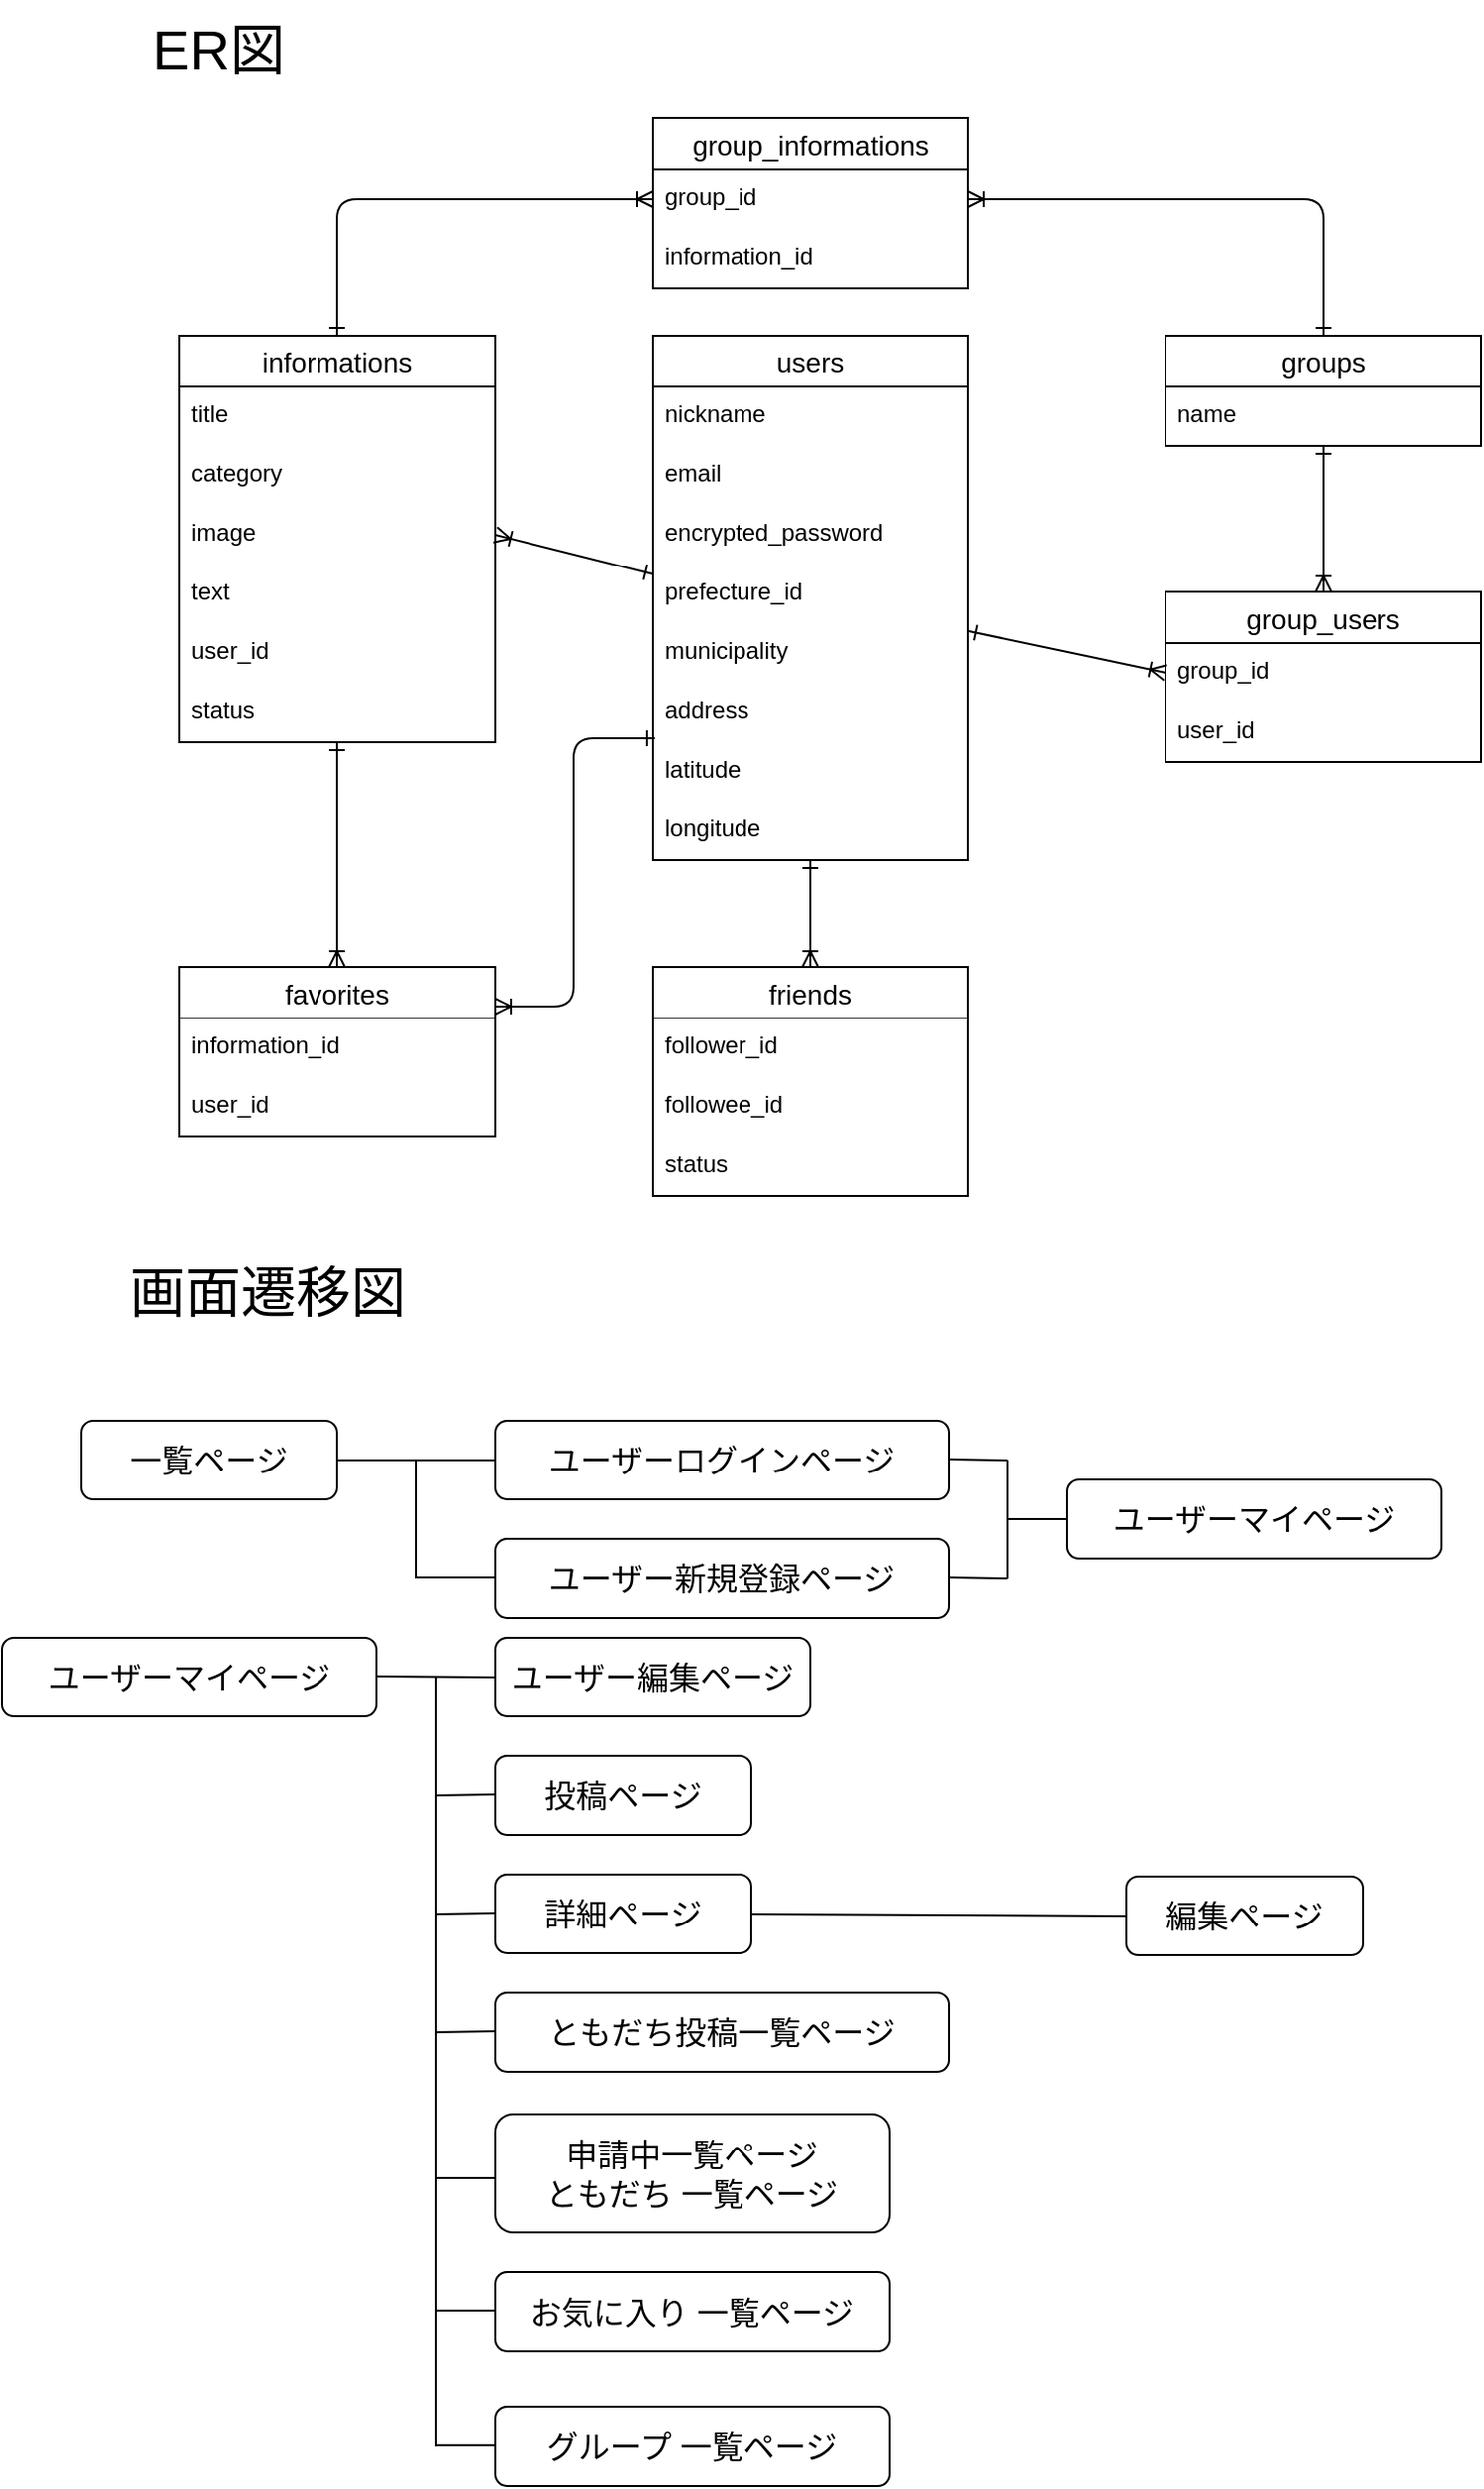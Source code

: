 <mxfile>
    <diagram id="uZUIB_KyGg7wfg-xImep" name="ページ1">
        <mxGraphModel dx="624" dy="800" grid="1" gridSize="10" guides="1" tooltips="1" connect="1" arrows="1" fold="1" page="1" pageScale="1" pageWidth="827" pageHeight="1169" math="0" shadow="0">
            <root>
                <mxCell id="0"/>
                <mxCell id="1" parent="0"/>
                <mxCell id="2" value="informations" style="swimlane;fontStyle=0;childLayout=stackLayout;horizontal=1;startSize=26;horizontalStack=0;resizeParent=1;resizeParentMax=0;resizeLast=0;collapsible=1;marginBottom=0;align=center;fontSize=14;" parent="1" vertex="1">
                    <mxGeometry x="120" y="250" width="160" height="206" as="geometry"/>
                </mxCell>
                <mxCell id="3" value="title" style="text;strokeColor=none;fillColor=none;spacingLeft=4;spacingRight=4;overflow=hidden;rotatable=0;points=[[0,0.5],[1,0.5]];portConstraint=eastwest;fontSize=12;" parent="2" vertex="1">
                    <mxGeometry y="26" width="160" height="30" as="geometry"/>
                </mxCell>
                <mxCell id="4" value="category" style="text;strokeColor=none;fillColor=none;spacingLeft=4;spacingRight=4;overflow=hidden;rotatable=0;points=[[0,0.5],[1,0.5]];portConstraint=eastwest;fontSize=12;" parent="2" vertex="1">
                    <mxGeometry y="56" width="160" height="30" as="geometry"/>
                </mxCell>
                <mxCell id="5" value="image" style="text;strokeColor=none;fillColor=none;spacingLeft=4;spacingRight=4;overflow=hidden;rotatable=0;points=[[0,0.5],[1,0.5]];portConstraint=eastwest;fontSize=12;" parent="2" vertex="1">
                    <mxGeometry y="86" width="160" height="30" as="geometry"/>
                </mxCell>
                <mxCell id="18" value="text" style="text;strokeColor=none;fillColor=none;spacingLeft=4;spacingRight=4;overflow=hidden;rotatable=0;points=[[0,0.5],[1,0.5]];portConstraint=eastwest;fontSize=12;" parent="2" vertex="1">
                    <mxGeometry y="116" width="160" height="30" as="geometry"/>
                </mxCell>
                <mxCell id="69" value="user_id" style="text;strokeColor=none;fillColor=none;spacingLeft=4;spacingRight=4;overflow=hidden;rotatable=0;points=[[0,0.5],[1,0.5]];portConstraint=eastwest;fontSize=12;" vertex="1" parent="2">
                    <mxGeometry y="146" width="160" height="30" as="geometry"/>
                </mxCell>
                <mxCell id="77" value="status" style="text;strokeColor=none;fillColor=none;spacingLeft=4;spacingRight=4;overflow=hidden;rotatable=0;points=[[0,0.5],[1,0.5]];portConstraint=eastwest;fontSize=12;" vertex="1" parent="2">
                    <mxGeometry y="176" width="160" height="30" as="geometry"/>
                </mxCell>
                <mxCell id="10" value="users" style="swimlane;fontStyle=0;childLayout=stackLayout;horizontal=1;startSize=26;horizontalStack=0;resizeParent=1;resizeParentMax=0;resizeLast=0;collapsible=1;marginBottom=0;align=center;fontSize=14;" parent="1" vertex="1">
                    <mxGeometry x="360" y="250" width="160" height="266" as="geometry"/>
                </mxCell>
                <mxCell id="11" value="nickname" style="text;strokeColor=none;fillColor=none;spacingLeft=4;spacingRight=4;overflow=hidden;rotatable=0;points=[[0,0.5],[1,0.5]];portConstraint=eastwest;fontSize=12;" parent="10" vertex="1">
                    <mxGeometry y="26" width="160" height="30" as="geometry"/>
                </mxCell>
                <mxCell id="12" value="email" style="text;strokeColor=none;fillColor=none;spacingLeft=4;spacingRight=4;overflow=hidden;rotatable=0;points=[[0,0.5],[1,0.5]];portConstraint=eastwest;fontSize=12;" parent="10" vertex="1">
                    <mxGeometry y="56" width="160" height="30" as="geometry"/>
                </mxCell>
                <mxCell id="13" value="encrypted_password" style="text;strokeColor=none;fillColor=none;spacingLeft=4;spacingRight=4;overflow=hidden;rotatable=0;points=[[0,0.5],[1,0.5]];portConstraint=eastwest;fontSize=12;" parent="10" vertex="1">
                    <mxGeometry y="86" width="160" height="30" as="geometry"/>
                </mxCell>
                <mxCell id="20" value="prefecture_id" style="text;strokeColor=none;fillColor=none;spacingLeft=4;spacingRight=4;overflow=hidden;rotatable=0;points=[[0,0.5],[1,0.5]];portConstraint=eastwest;fontSize=12;" parent="10" vertex="1">
                    <mxGeometry y="116" width="160" height="30" as="geometry"/>
                </mxCell>
                <mxCell id="22" value="municipality" style="text;strokeColor=none;fillColor=none;spacingLeft=4;spacingRight=4;overflow=hidden;rotatable=0;points=[[0,0.5],[1,0.5]];portConstraint=eastwest;fontSize=12;" parent="10" vertex="1">
                    <mxGeometry y="146" width="160" height="30" as="geometry"/>
                </mxCell>
                <mxCell id="21" value="address" style="text;strokeColor=none;fillColor=none;spacingLeft=4;spacingRight=4;overflow=hidden;rotatable=0;points=[[0,0.5],[1,0.5]];portConstraint=eastwest;fontSize=12;" parent="10" vertex="1">
                    <mxGeometry y="176" width="160" height="30" as="geometry"/>
                </mxCell>
                <mxCell id="67" value="latitude" style="text;strokeColor=none;fillColor=none;spacingLeft=4;spacingRight=4;overflow=hidden;rotatable=0;points=[[0,0.5],[1,0.5]];portConstraint=eastwest;fontSize=12;" vertex="1" parent="10">
                    <mxGeometry y="206" width="160" height="30" as="geometry"/>
                </mxCell>
                <mxCell id="68" value="longitude" style="text;strokeColor=none;fillColor=none;spacingLeft=4;spacingRight=4;overflow=hidden;rotatable=0;points=[[0,0.5],[1,0.5]];portConstraint=eastwest;fontSize=12;" vertex="1" parent="10">
                    <mxGeometry y="236" width="160" height="30" as="geometry"/>
                </mxCell>
                <mxCell id="14" value="friends" style="swimlane;fontStyle=0;childLayout=stackLayout;horizontal=1;startSize=26;horizontalStack=0;resizeParent=1;resizeParentMax=0;resizeLast=0;collapsible=1;marginBottom=0;align=center;fontSize=14;" parent="1" vertex="1">
                    <mxGeometry x="360" y="570" width="160" height="116" as="geometry"/>
                </mxCell>
                <mxCell id="15" value="follower_id" style="text;strokeColor=none;fillColor=none;spacingLeft=4;spacingRight=4;overflow=hidden;rotatable=0;points=[[0,0.5],[1,0.5]];portConstraint=eastwest;fontSize=12;" parent="14" vertex="1">
                    <mxGeometry y="26" width="160" height="30" as="geometry"/>
                </mxCell>
                <mxCell id="16" value="followee_id" style="text;strokeColor=none;fillColor=none;spacingLeft=4;spacingRight=4;overflow=hidden;rotatable=0;points=[[0,0.5],[1,0.5]];portConstraint=eastwest;fontSize=12;" parent="14" vertex="1">
                    <mxGeometry y="56" width="160" height="30" as="geometry"/>
                </mxCell>
                <mxCell id="83" value="status" style="text;strokeColor=none;fillColor=none;spacingLeft=4;spacingRight=4;overflow=hidden;rotatable=0;points=[[0,0.5],[1,0.5]];portConstraint=eastwest;fontSize=12;" vertex="1" parent="14">
                    <mxGeometry y="86" width="160" height="30" as="geometry"/>
                </mxCell>
                <mxCell id="23" value="groups" style="swimlane;fontStyle=0;childLayout=stackLayout;horizontal=1;startSize=26;horizontalStack=0;resizeParent=1;resizeParentMax=0;resizeLast=0;collapsible=1;marginBottom=0;align=center;fontSize=14;" parent="1" vertex="1">
                    <mxGeometry x="620" y="250" width="160" height="56" as="geometry"/>
                </mxCell>
                <mxCell id="24" value="name" style="text;strokeColor=none;fillColor=none;spacingLeft=4;spacingRight=4;overflow=hidden;rotatable=0;points=[[0,0.5],[1,0.5]];portConstraint=eastwest;fontSize=12;" parent="23" vertex="1">
                    <mxGeometry y="26" width="160" height="30" as="geometry"/>
                </mxCell>
                <mxCell id="28" style="html=1;exitX=1;exitY=0.5;exitDx=0;exitDy=0;startArrow=ERoneToMany;startFill=0;endArrow=ERone;endFill=0;entryX=0;entryY=0.167;entryDx=0;entryDy=0;entryPerimeter=0;" parent="1" source="5" target="20" edge="1">
                    <mxGeometry relative="1" as="geometry">
                        <mxPoint x="360" y="391" as="targetPoint"/>
                    </mxGeometry>
                </mxCell>
                <mxCell id="29" style="edgeStyle=orthogonalEdgeStyle;html=1;startArrow=ERoneToMany;startFill=0;endArrow=ERone;endFill=0;" parent="1" source="14" target="10" edge="1">
                    <mxGeometry relative="1" as="geometry">
                        <mxPoint x="440" y="510" as="targetPoint"/>
                        <Array as="points">
                            <mxPoint x="440" y="530"/>
                            <mxPoint x="440" y="530"/>
                        </Array>
                    </mxGeometry>
                </mxCell>
                <mxCell id="39" style="edgeStyle=orthogonalEdgeStyle;html=1;startArrow=ERoneToMany;startFill=0;endArrow=ERone;endFill=0;" parent="1" source="34" target="2" edge="1">
                    <mxGeometry relative="1" as="geometry">
                        <Array as="points">
                            <mxPoint x="200" y="530"/>
                        </Array>
                    </mxGeometry>
                </mxCell>
                <mxCell id="34" value="favorites" style="swimlane;fontStyle=0;childLayout=stackLayout;horizontal=1;startSize=26;horizontalStack=0;resizeParent=1;resizeParentMax=0;resizeLast=0;collapsible=1;marginBottom=0;align=center;fontSize=14;" parent="1" vertex="1">
                    <mxGeometry x="120" y="570" width="160" height="86" as="geometry"/>
                </mxCell>
                <mxCell id="35" value="information_id" style="text;strokeColor=none;fillColor=none;spacingLeft=4;spacingRight=4;overflow=hidden;rotatable=0;points=[[0,0.5],[1,0.5]];portConstraint=eastwest;fontSize=12;" parent="34" vertex="1">
                    <mxGeometry y="26" width="160" height="30" as="geometry"/>
                </mxCell>
                <mxCell id="66" value="user_id" style="text;strokeColor=none;fillColor=none;spacingLeft=4;spacingRight=4;overflow=hidden;rotatable=0;points=[[0,0.5],[1,0.5]];portConstraint=eastwest;fontSize=12;" vertex="1" parent="34">
                    <mxGeometry y="56" width="160" height="30" as="geometry"/>
                </mxCell>
                <mxCell id="40" value="一覧ページ" style="rounded=1;whiteSpace=wrap;html=1;fontSize=16;" parent="1" vertex="1">
                    <mxGeometry x="70" y="800" width="130" height="40" as="geometry"/>
                </mxCell>
                <mxCell id="41" value="ER図" style="text;html=1;strokeColor=none;fillColor=none;align=center;verticalAlign=middle;whiteSpace=wrap;rounded=0;fontSize=28;" parent="1" vertex="1">
                    <mxGeometry x="80" y="80" width="120" height="50" as="geometry"/>
                </mxCell>
                <mxCell id="42" value="画面遷移図" style="text;html=1;strokeColor=none;fillColor=none;align=center;verticalAlign=middle;whiteSpace=wrap;rounded=0;fontSize=28;" parent="1" vertex="1">
                    <mxGeometry x="70" y="710" width="190" height="50" as="geometry"/>
                </mxCell>
                <mxCell id="43" value="詳細ページ" style="rounded=1;whiteSpace=wrap;html=1;fontSize=16;" parent="1" vertex="1">
                    <mxGeometry x="280" y="1030" width="130" height="40" as="geometry"/>
                </mxCell>
                <mxCell id="44" value="申請中一覧ページ&lt;br&gt;ともだち 一覧ページ" style="rounded=1;whiteSpace=wrap;html=1;fontSize=16;" parent="1" vertex="1">
                    <mxGeometry x="280" y="1151.5" width="200" height="60" as="geometry"/>
                </mxCell>
                <mxCell id="46" value="投稿ページ" style="rounded=1;whiteSpace=wrap;html=1;fontSize=16;" parent="1" vertex="1">
                    <mxGeometry x="280" y="970" width="130" height="40" as="geometry"/>
                </mxCell>
                <mxCell id="47" value="ユーザーマイページ" style="rounded=1;whiteSpace=wrap;html=1;fontSize=16;" parent="1" vertex="1">
                    <mxGeometry x="570" y="830" width="190" height="40" as="geometry"/>
                </mxCell>
                <mxCell id="48" value="ユーザー新規登録ページ" style="rounded=1;whiteSpace=wrap;html=1;fontSize=16;" parent="1" vertex="1">
                    <mxGeometry x="280" y="860" width="230" height="40" as="geometry"/>
                </mxCell>
                <mxCell id="49" value="ユーザーログインページ" style="rounded=1;whiteSpace=wrap;html=1;fontSize=16;" parent="1" vertex="1">
                    <mxGeometry x="280" y="800" width="230" height="40" as="geometry"/>
                </mxCell>
                <mxCell id="50" value="お気に入り 一覧ページ" style="rounded=1;whiteSpace=wrap;html=1;fontSize=16;" parent="1" vertex="1">
                    <mxGeometry x="280" y="1231.5" width="200" height="40" as="geometry"/>
                </mxCell>
                <mxCell id="51" value="編集ページ" style="rounded=1;whiteSpace=wrap;html=1;fontSize=16;" parent="1" vertex="1">
                    <mxGeometry x="600" y="1031" width="120" height="40" as="geometry"/>
                </mxCell>
                <mxCell id="53" value="" style="endArrow=none;html=1;fontSize=16;exitX=1;exitY=0.5;exitDx=0;exitDy=0;entryX=0;entryY=0.5;entryDx=0;entryDy=0;" parent="1" source="40" target="49" edge="1">
                    <mxGeometry width="50" height="50" relative="1" as="geometry">
                        <mxPoint x="430" y="990" as="sourcePoint"/>
                        <mxPoint x="480" y="940" as="targetPoint"/>
                    </mxGeometry>
                </mxCell>
                <mxCell id="54" value="" style="endArrow=none;html=1;fontSize=16;entryX=0;entryY=0.667;entryDx=0;entryDy=0;entryPerimeter=0;" parent="1" edge="1">
                    <mxGeometry width="50" height="50" relative="1" as="geometry">
                        <mxPoint x="250" y="1184" as="sourcePoint"/>
                        <mxPoint x="280" y="1183.52" as="targetPoint"/>
                        <Array as="points">
                            <mxPoint x="280" y="1184"/>
                        </Array>
                    </mxGeometry>
                </mxCell>
                <mxCell id="55" value="" style="endArrow=none;html=1;fontSize=16;exitX=1;exitY=0.5;exitDx=0;exitDy=0;entryX=0;entryY=0.5;entryDx=0;entryDy=0;" parent="1" source="43" target="51" edge="1">
                    <mxGeometry width="50" height="50" relative="1" as="geometry">
                        <mxPoint x="440" y="1009" as="sourcePoint"/>
                        <mxPoint x="490" y="959" as="targetPoint"/>
                    </mxGeometry>
                </mxCell>
                <mxCell id="58" value="" style="endArrow=none;html=1;fontSize=16;" parent="1" edge="1">
                    <mxGeometry width="50" height="50" relative="1" as="geometry">
                        <mxPoint x="250" y="1251" as="sourcePoint"/>
                        <mxPoint x="280" y="1251" as="targetPoint"/>
                    </mxGeometry>
                </mxCell>
                <mxCell id="61" value="" style="endArrow=none;html=1;fontSize=16;" parent="1" edge="1">
                    <mxGeometry width="50" height="50" relative="1" as="geometry">
                        <mxPoint x="240" y="880" as="sourcePoint"/>
                        <mxPoint x="240" y="820" as="targetPoint"/>
                    </mxGeometry>
                </mxCell>
                <mxCell id="62" value="" style="endArrow=none;html=1;fontSize=16;" parent="1" edge="1">
                    <mxGeometry width="50" height="50" relative="1" as="geometry">
                        <mxPoint x="240" y="879.5" as="sourcePoint"/>
                        <mxPoint x="280" y="879.5" as="targetPoint"/>
                    </mxGeometry>
                </mxCell>
                <mxCell id="64" value="" style="endArrow=none;html=1;fontSize=16;" parent="1" edge="1">
                    <mxGeometry width="50" height="50" relative="1" as="geometry">
                        <mxPoint x="250" y="990" as="sourcePoint"/>
                        <mxPoint x="280" y="989.5" as="targetPoint"/>
                    </mxGeometry>
                </mxCell>
                <mxCell id="65" value="" style="endArrow=none;html=1;fontSize=16;" parent="1" edge="1">
                    <mxGeometry width="50" height="50" relative="1" as="geometry">
                        <mxPoint x="250" y="1050" as="sourcePoint"/>
                        <mxPoint x="280" y="1049.5" as="targetPoint"/>
                    </mxGeometry>
                </mxCell>
                <mxCell id="70" style="edgeStyle=orthogonalEdgeStyle;html=1;exitX=0.006;exitY=-0.067;exitDx=0;exitDy=0;exitPerimeter=0;startArrow=ERone;startFill=0;endArrow=ERoneToMany;endFill=0;" edge="1" parent="1" source="67" target="34">
                    <mxGeometry relative="1" as="geometry">
                        <mxPoint x="320" y="570" as="sourcePoint"/>
                        <Array as="points">
                            <mxPoint x="320" y="454"/>
                            <mxPoint x="320" y="590"/>
                        </Array>
                    </mxGeometry>
                </mxCell>
                <mxCell id="71" value="group_users" style="swimlane;fontStyle=0;childLayout=stackLayout;horizontal=1;startSize=26;horizontalStack=0;resizeParent=1;resizeParentMax=0;resizeLast=0;collapsible=1;marginBottom=0;align=center;fontSize=14;" vertex="1" parent="1">
                    <mxGeometry x="620" y="380" width="160" height="86" as="geometry"/>
                </mxCell>
                <mxCell id="72" value="group_id" style="text;strokeColor=none;fillColor=none;spacingLeft=4;spacingRight=4;overflow=hidden;rotatable=0;points=[[0,0.5],[1,0.5]];portConstraint=eastwest;fontSize=12;" vertex="1" parent="71">
                    <mxGeometry y="26" width="160" height="30" as="geometry"/>
                </mxCell>
                <mxCell id="73" value="user_id" style="text;strokeColor=none;fillColor=none;spacingLeft=4;spacingRight=4;overflow=hidden;rotatable=0;points=[[0,0.5],[1,0.5]];portConstraint=eastwest;fontSize=12;" vertex="1" parent="71">
                    <mxGeometry y="56" width="160" height="30" as="geometry"/>
                </mxCell>
                <mxCell id="75" style="edgeStyle=none;html=1;startArrow=ERone;startFill=0;endArrow=ERoneToMany;endFill=0;" edge="1" parent="1" source="24" target="71">
                    <mxGeometry relative="1" as="geometry"/>
                </mxCell>
                <mxCell id="76" style="edgeStyle=none;html=1;startArrow=ERoneToMany;startFill=0;endArrow=ERone;endFill=0;exitX=0;exitY=0.5;exitDx=0;exitDy=0;" edge="1" parent="1" source="72" target="10">
                    <mxGeometry relative="1" as="geometry"/>
                </mxCell>
                <mxCell id="78" value="group_informations" style="swimlane;fontStyle=0;childLayout=stackLayout;horizontal=1;startSize=26;horizontalStack=0;resizeParent=1;resizeParentMax=0;resizeLast=0;collapsible=1;marginBottom=0;align=center;fontSize=14;" vertex="1" parent="1">
                    <mxGeometry x="360" y="140" width="160" height="86" as="geometry"/>
                </mxCell>
                <mxCell id="79" value="group_id" style="text;strokeColor=none;fillColor=none;spacingLeft=4;spacingRight=4;overflow=hidden;rotatable=0;points=[[0,0.5],[1,0.5]];portConstraint=eastwest;fontSize=12;" vertex="1" parent="78">
                    <mxGeometry y="26" width="160" height="30" as="geometry"/>
                </mxCell>
                <mxCell id="80" value="information_id" style="text;strokeColor=none;fillColor=none;spacingLeft=4;spacingRight=4;overflow=hidden;rotatable=0;points=[[0,0.5],[1,0.5]];portConstraint=eastwest;fontSize=12;" vertex="1" parent="78">
                    <mxGeometry y="56" width="160" height="30" as="geometry"/>
                </mxCell>
                <mxCell id="81" style="edgeStyle=orthogonalEdgeStyle;html=1;startArrow=ERoneToMany;startFill=0;endArrow=ERone;endFill=0;entryX=0.5;entryY=0;entryDx=0;entryDy=0;" edge="1" parent="1" source="79" target="23">
                    <mxGeometry relative="1" as="geometry">
                        <mxPoint x="700" y="240" as="targetPoint"/>
                    </mxGeometry>
                </mxCell>
                <mxCell id="82" style="edgeStyle=orthogonalEdgeStyle;html=1;startArrow=ERoneToMany;startFill=0;endArrow=ERone;endFill=0;entryX=0.5;entryY=0;entryDx=0;entryDy=0;" edge="1" parent="1" source="79" target="2">
                    <mxGeometry relative="1" as="geometry">
                        <mxPoint x="200" y="181" as="targetPoint"/>
                    </mxGeometry>
                </mxCell>
                <mxCell id="84" value="ともだち投稿一覧ページ" style="rounded=1;whiteSpace=wrap;html=1;fontSize=16;" vertex="1" parent="1">
                    <mxGeometry x="280" y="1090" width="230" height="40" as="geometry"/>
                </mxCell>
                <mxCell id="85" value="" style="endArrow=none;html=1;fontSize=16;" edge="1" parent="1">
                    <mxGeometry width="50" height="50" relative="1" as="geometry">
                        <mxPoint x="250" y="1110" as="sourcePoint"/>
                        <mxPoint x="280" y="1109.5" as="targetPoint"/>
                    </mxGeometry>
                </mxCell>
                <mxCell id="87" value="" style="endArrow=none;html=1;fontSize=16;exitX=1;exitY=0.5;exitDx=0;exitDy=0;" edge="1" parent="1">
                    <mxGeometry width="50" height="50" relative="1" as="geometry">
                        <mxPoint x="540" y="850" as="sourcePoint"/>
                        <mxPoint x="570" y="850" as="targetPoint"/>
                    </mxGeometry>
                </mxCell>
                <mxCell id="88" value="" style="endArrow=none;html=1;fontSize=16;" edge="1" parent="1">
                    <mxGeometry width="50" height="50" relative="1" as="geometry">
                        <mxPoint x="540" y="880" as="sourcePoint"/>
                        <mxPoint x="540" y="820" as="targetPoint"/>
                    </mxGeometry>
                </mxCell>
                <mxCell id="89" value="" style="endArrow=none;html=1;fontSize=16;exitX=1;exitY=0.5;exitDx=0;exitDy=0;" edge="1" parent="1">
                    <mxGeometry width="50" height="50" relative="1" as="geometry">
                        <mxPoint x="510" y="819.5" as="sourcePoint"/>
                        <mxPoint x="540" y="820" as="targetPoint"/>
                    </mxGeometry>
                </mxCell>
                <mxCell id="90" value="" style="endArrow=none;html=1;fontSize=16;" edge="1" parent="1">
                    <mxGeometry width="50" height="50" relative="1" as="geometry">
                        <mxPoint x="510" y="879.5" as="sourcePoint"/>
                        <mxPoint x="540" y="880" as="targetPoint"/>
                    </mxGeometry>
                </mxCell>
                <mxCell id="92" value="" style="endArrow=none;html=1;fontSize=16;entryX=0;entryY=0.5;entryDx=0;entryDy=0;" edge="1" parent="1" target="98">
                    <mxGeometry width="50" height="50" relative="1" as="geometry">
                        <mxPoint x="220" y="929.5" as="sourcePoint"/>
                        <mxPoint x="210" y="970" as="targetPoint"/>
                    </mxGeometry>
                </mxCell>
                <mxCell id="93" value="" style="endArrow=none;html=1;fontSize=16;" edge="1" parent="1">
                    <mxGeometry width="50" height="50" relative="1" as="geometry">
                        <mxPoint x="250" y="1320" as="sourcePoint"/>
                        <mxPoint x="250" y="930" as="targetPoint"/>
                    </mxGeometry>
                </mxCell>
                <mxCell id="95" value="ユーザーマイページ" style="rounded=1;whiteSpace=wrap;html=1;fontSize=16;" vertex="1" parent="1">
                    <mxGeometry x="30" y="910" width="190" height="40" as="geometry"/>
                </mxCell>
                <mxCell id="98" value="ユーザー編集ページ" style="rounded=1;whiteSpace=wrap;html=1;fontSize=16;" vertex="1" parent="1">
                    <mxGeometry x="280" y="910" width="160" height="40" as="geometry"/>
                </mxCell>
                <mxCell id="99" value="グループ 一覧ページ" style="rounded=1;whiteSpace=wrap;html=1;fontSize=16;" vertex="1" parent="1">
                    <mxGeometry x="280" y="1300" width="200" height="40" as="geometry"/>
                </mxCell>
                <mxCell id="100" value="" style="endArrow=none;html=1;fontSize=16;" edge="1" parent="1">
                    <mxGeometry width="50" height="50" relative="1" as="geometry">
                        <mxPoint x="250" y="1319.41" as="sourcePoint"/>
                        <mxPoint x="280" y="1319.41" as="targetPoint"/>
                    </mxGeometry>
                </mxCell>
            </root>
        </mxGraphModel>
    </diagram>
</mxfile>
